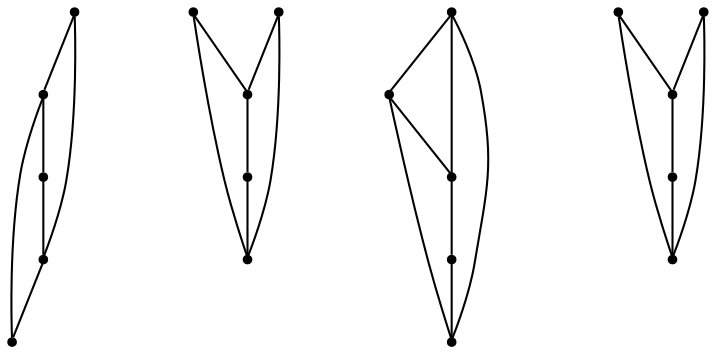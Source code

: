 graph {
  node [shape=point,comment="{\"directed\":false,\"doi\":\"10.1007/978-3-031-49272-3_15\",\"figure\":\"? (20)\"}"]

  v0 [pos="882.4530993223996,1768.3364235032002"]
  v1 [pos="882.4530993223996,1722.9964025339393"]
  v2 [pos="793.9389757131835,1768.3364235032"]
  v3 [pos="836.5207688593314,1818.6355172144285"]
  v4 [pos="793.9389757131835,1722.9964025339393"]
  v5 [pos="750.9779412438853,1772.6621633669045"]
  v6 [pos="700.6782946649074,1726.7302686596042"]
  v7 [pos="700.6782946649074,1815.2432438821402"]
  v8 [pos="700.6782946649074,1772.6621633669045"]
  v9 [pos="650.3702544147934,1772.6621633669045"]
  v10 [pos="591.3733655936026,1730.082799717905"]
  v11 [pos="503.80108183311904,1730.0827997179047"]
  v12 [pos="569.4157126667573,1779.2129618727965"]
  v13 [pos="549.7209171721095,1815.2432438821402"]
  v14 [pos="530.0677720910538,1779.2129618727965"]
  v15 [pos="453.6597704142089,1780.3204995642775"]
  v16 [pos="432.26468421873693,1729.580775312896"]
  v17 [pos="381.7858136844775,1725.9696969169427"]
  v18 [pos="363.56207264485306,1782.0405133886334"]
  v19 [pos="405.21038781919583,1812.8586756490765"]

  v0 -- v1 [id="-1",pos="882.4530993223996,1768.3364235032002 882.4530993223996,1722.9964025339393 882.4530993223996,1722.9964025339393 882.4530993223996,1722.9964025339393"]
  v1 -- v2 [id="-2",pos="882.4530993223996,1722.9964025339393 793.9389757131835,1768.3364235032 793.9389757131835,1768.3364235032 793.9389757131835,1768.3364235032"]
  v3 -- v0 [id="-3",pos="836.5207688593314,1818.6355172144285 882.4530993223996,1768.3364235032002 882.4530993223996,1768.3364235032002 882.4530993223996,1768.3364235032002"]
  v4 -- v0 [id="-4",pos="793.9389757131835,1722.9964025339393 882.4530993223996,1768.3364235032002 882.4530993223996,1768.3364235032002 882.4530993223996,1768.3364235032002"]
  v2 -- v3 [id="-5",pos="793.9389757131835,1768.3364235032 836.5207688593314,1818.6355172144285 836.5207688593314,1818.6355172144285 836.5207688593314,1818.6355172144285"]
  v4 -- v2 [id="-6",pos="793.9389757131835,1722.9964025339393 793.9389757131835,1768.3364235032 793.9389757131835,1768.3364235032 793.9389757131835,1768.3364235032"]
  v5 -- v6 [id="-7",pos="750.9779412438853,1772.6621633669045 700.6782946649074,1726.7302686596042 700.6782946649074,1726.7302686596042 700.6782946649074,1726.7302686596042"]
  v7 -- v5 [id="-8",pos="700.6782946649074,1815.2432438821402 750.9779412438853,1772.6621633669045 750.9779412438853,1772.6621633669045 750.9779412438853,1772.6621633669045"]
  v6 -- v8 [id="-9",pos="700.6782946649074,1726.7302686596042 700.6782946649074,1772.6621633669045 700.6782946649074,1772.6621633669045 700.6782946649074,1772.6621633669045"]
  v8 -- v7 [id="-10",pos="700.6782946649074,1772.6621633669045 700.6782946649074,1815.2432438821402 700.6782946649074,1815.2432438821402 700.6782946649074,1815.2432438821402"]
  v9 -- v7 [id="-11",pos="650.3702544147934,1772.6621633669045 700.6782946649074,1815.2432438821402 700.6782946649074,1815.2432438821402 700.6782946649074,1815.2432438821402"]
  v9 -- v6 [id="-12",pos="650.3702544147934,1772.6621633669045 700.6782946649074,1726.7302686596042 700.6782946649074,1726.7302686596042 700.6782946649074,1726.7302686596042"]
  v10 -- v11 [id="-13",pos="591.3733655936026,1730.082799717905 503.80108183311904,1730.0827997179047 503.80108183311904,1730.0827997179047 503.80108183311904,1730.0827997179047"]
  v12 -- v10 [id="-14",pos="569.4157126667573,1779.2129618727965 591.3733655936026,1730.082799717905 591.3733655936026,1730.082799717905 591.3733655936026,1730.082799717905"]
  v13 -- v12 [id="-15",pos="549.7209171721095,1815.2432438821402 569.4157126667573,1779.2129618727965 569.4157126667573,1779.2129618727965 569.4157126667573,1779.2129618727965"]
  v14 -- v10 [id="-16",pos="530.0677720910538,1779.2129618727965 591.3733655936026,1730.082799717905 591.3733655936026,1730.082799717905 591.3733655936026,1730.082799717905"]
  v14 -- v13 [id="-17",pos="530.0677720910538,1779.2129618727965 549.7209171721095,1815.2432438821402 549.7209171721095,1815.2432438821402 549.7209171721095,1815.2432438821402"]
  v11 -- v12 [id="-18",pos="503.80108183311904,1730.0827997179047 569.4157126667573,1779.2129618727965 569.4157126667573,1779.2129618727965 569.4157126667573,1779.2129618727965"]
  v11 -- v14 [id="-19",pos="503.80108183311904,1730.0827997179047 530.0677720910538,1779.2129618727965 530.0677720910538,1779.2129618727965 530.0677720910538,1779.2129618727965"]
  v15 -- v16 [id="-20",pos="453.6597704142089,1780.3204995642775 432.26468421873693,1729.580775312896 432.26468421873693,1729.580775312896 432.26468421873693,1729.580775312896"]
  v15 -- v17 [id="-21",pos="453.6597704142089,1780.3204995642775 381.7858136844775,1725.9696969169427 381.7858136844775,1725.9696969169427 381.7858136844775,1725.9696969169427"]
  v16 -- v18 [id="-22",pos="432.26468421873693,1729.580775312896 363.56207264485306,1782.0405133886334 363.56207264485306,1782.0405133886334 363.56207264485306,1782.0405133886334"]
  v19 -- v16 [id="-23",pos="405.21038781919583,1812.8586756490765 432.26468421873693,1729.580775312896 432.26468421873693,1729.580775312896 432.26468421873693,1729.580775312896"]
  v19 -- v17 [id="-24",pos="405.21038781919583,1812.8586756490765 381.7858136844775,1725.9696969169427 381.7858136844775,1725.9696969169427 381.7858136844775,1725.9696969169427"]
  v18 -- v17 [id="-25",pos="363.56207264485306,1782.0405133886334 381.7858136844775,1725.9696969169427 381.7858136844775,1725.9696969169427 381.7858136844775,1725.9696969169427"]
}
